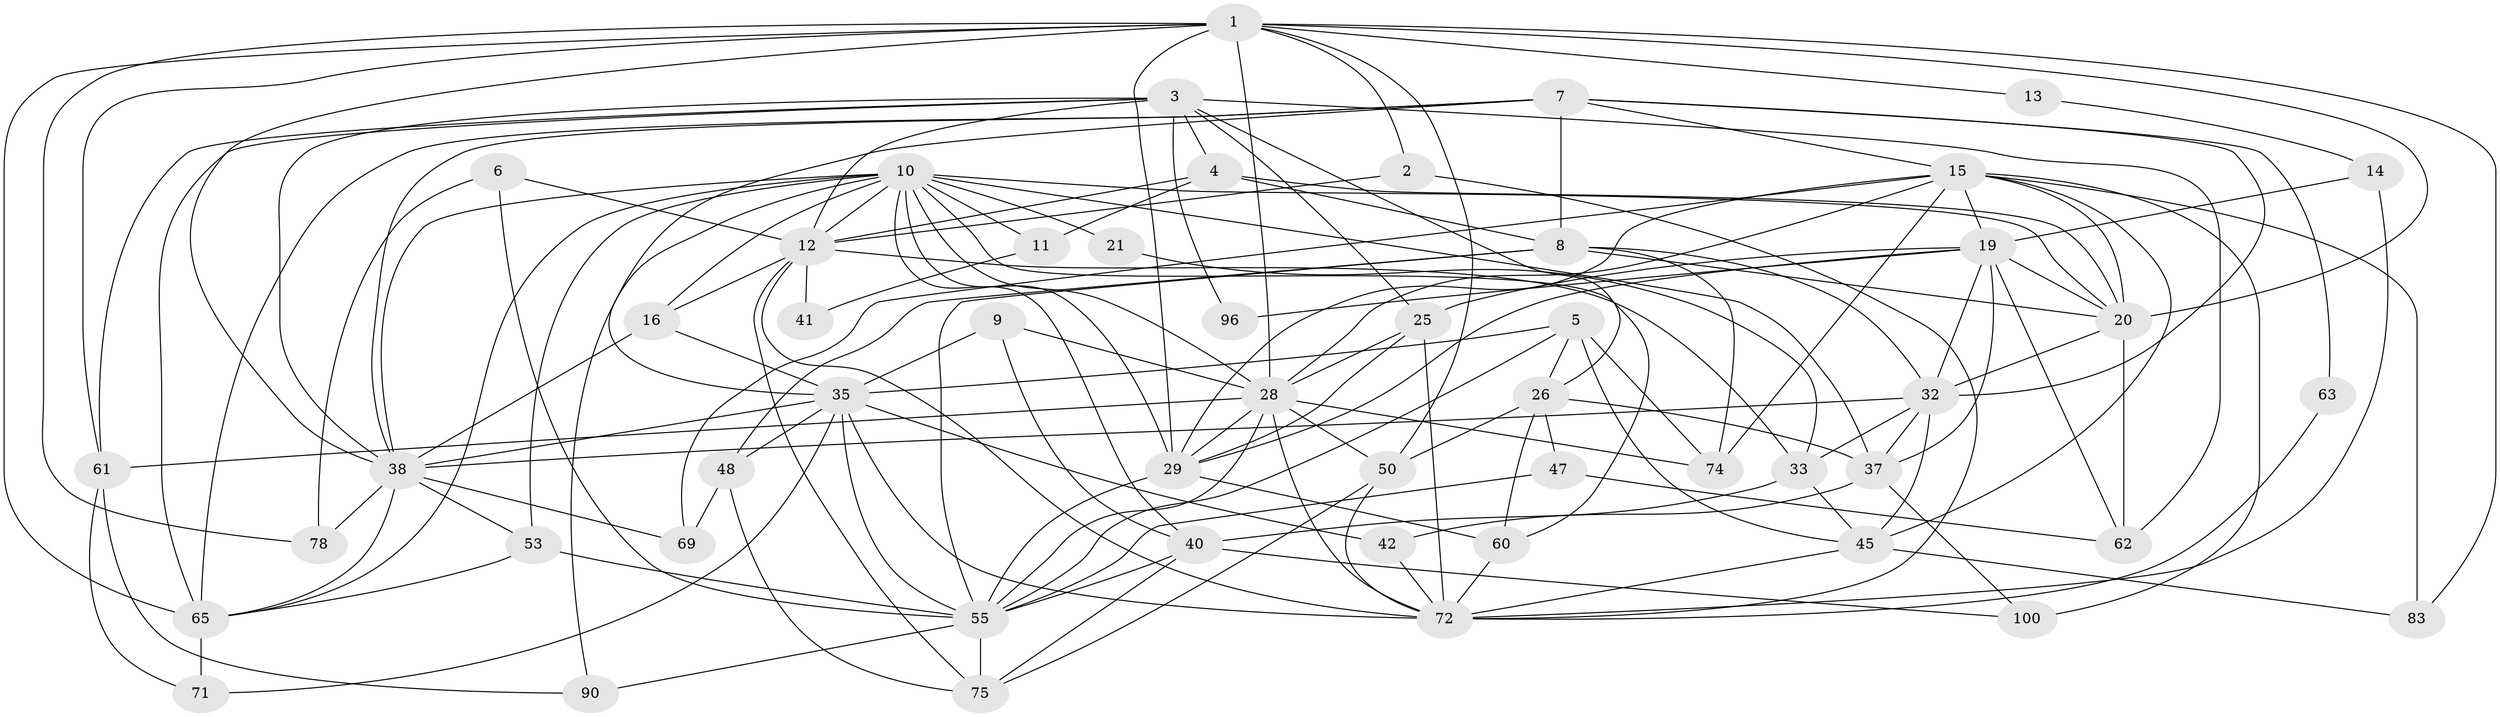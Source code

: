 // original degree distribution, {7: 0.02857142857142857, 3: 0.3333333333333333, 2: 0.11428571428571428, 6: 0.10476190476190476, 5: 0.18095238095238095, 4: 0.21904761904761905, 9: 0.009523809523809525, 8: 0.009523809523809525}
// Generated by graph-tools (version 1.1) at 2025/19/03/04/25 18:19:02]
// undirected, 52 vertices, 147 edges
graph export_dot {
graph [start="1"]
  node [color=gray90,style=filled];
  1 [super="+22+24"];
  2;
  3 [super="+70+59"];
  4 [super="+57"];
  5 [super="+36"];
  6;
  7 [super="+95+46"];
  8 [super="+92"];
  9 [super="+23"];
  10 [super="+79+34"];
  11 [super="+105"];
  12 [super="+31"];
  13;
  14 [super="+18"];
  15 [super="+51+86"];
  16 [super="+17"];
  19;
  20 [super="+52+97"];
  21;
  25 [super="+27"];
  26 [super="+30+49"];
  28 [super="+82+58"];
  29 [super="+77"];
  32 [super="+56"];
  33 [super="+44"];
  35 [super="+98+39"];
  37;
  38 [super="+94+89+43"];
  40 [super="+66"];
  41;
  42;
  45;
  47;
  48 [super="+76"];
  50 [super="+54"];
  53;
  55 [super="+67+64"];
  60;
  61 [super="+103+68"];
  62;
  63;
  65 [super="+85"];
  69;
  71;
  72 [super="+73+88"];
  74;
  75;
  78;
  83;
  90;
  96;
  100;
  1 -- 13;
  1 -- 20;
  1 -- 50;
  1 -- 61 [weight=2];
  1 -- 83;
  1 -- 28 [weight=2];
  1 -- 29;
  1 -- 78;
  1 -- 65 [weight=2];
  1 -- 2;
  1 -- 38;
  2 -- 72;
  2 -- 12;
  3 -- 65;
  3 -- 96;
  3 -- 38;
  3 -- 61;
  3 -- 62;
  3 -- 25;
  3 -- 4;
  3 -- 26;
  3 -- 12;
  4 -- 20;
  4 -- 11;
  4 -- 12;
  4 -- 8;
  5 -- 35;
  5 -- 74;
  5 -- 26;
  5 -- 45;
  5 -- 55;
  6 -- 78;
  6 -- 55;
  6 -- 12;
  7 -- 63;
  7 -- 15;
  7 -- 35;
  7 -- 65;
  7 -- 8;
  7 -- 32;
  7 -- 38;
  8 -- 32;
  8 -- 48;
  8 -- 20;
  8 -- 55;
  8 -- 74;
  9 -- 35;
  9 -- 28;
  9 -- 40;
  10 -- 11 [weight=2];
  10 -- 12;
  10 -- 90;
  10 -- 29;
  10 -- 53;
  10 -- 21;
  10 -- 60;
  10 -- 28;
  10 -- 16;
  10 -- 65;
  10 -- 20;
  10 -- 37;
  10 -- 38;
  10 -- 40;
  11 -- 41;
  12 -- 41;
  12 -- 16;
  12 -- 33;
  12 -- 72;
  12 -- 75;
  13 -- 14;
  14 -- 19;
  14 -- 72;
  15 -- 45;
  15 -- 69;
  15 -- 19;
  15 -- 20;
  15 -- 29;
  15 -- 83;
  15 -- 100;
  15 -- 74;
  15 -- 28;
  16 -- 38;
  16 -- 35;
  19 -- 20;
  19 -- 25;
  19 -- 37;
  19 -- 62;
  19 -- 96;
  19 -- 29;
  19 -- 32;
  20 -- 32;
  20 -- 62;
  21 -- 33;
  25 -- 72 [weight=2];
  25 -- 29;
  25 -- 28;
  26 -- 47;
  26 -- 50;
  26 -- 37;
  26 -- 60;
  28 -- 55;
  28 -- 74;
  28 -- 72;
  28 -- 50;
  28 -- 61;
  28 -- 29;
  29 -- 60;
  29 -- 55;
  32 -- 45;
  32 -- 38;
  32 -- 37;
  32 -- 33;
  33 -- 40;
  33 -- 45;
  35 -- 72;
  35 -- 55;
  35 -- 71;
  35 -- 48;
  35 -- 38;
  35 -- 42;
  37 -- 100;
  37 -- 42;
  38 -- 65;
  38 -- 69;
  38 -- 78;
  38 -- 53;
  40 -- 75;
  40 -- 100;
  40 -- 55;
  42 -- 72;
  45 -- 72;
  45 -- 83;
  47 -- 62;
  47 -- 55;
  48 -- 75;
  48 -- 69;
  50 -- 75;
  50 -- 72;
  53 -- 65;
  53 -- 55;
  55 -- 75 [weight=2];
  55 -- 90;
  60 -- 72;
  61 -- 71;
  61 -- 90;
  63 -- 72;
  65 -- 71;
}
